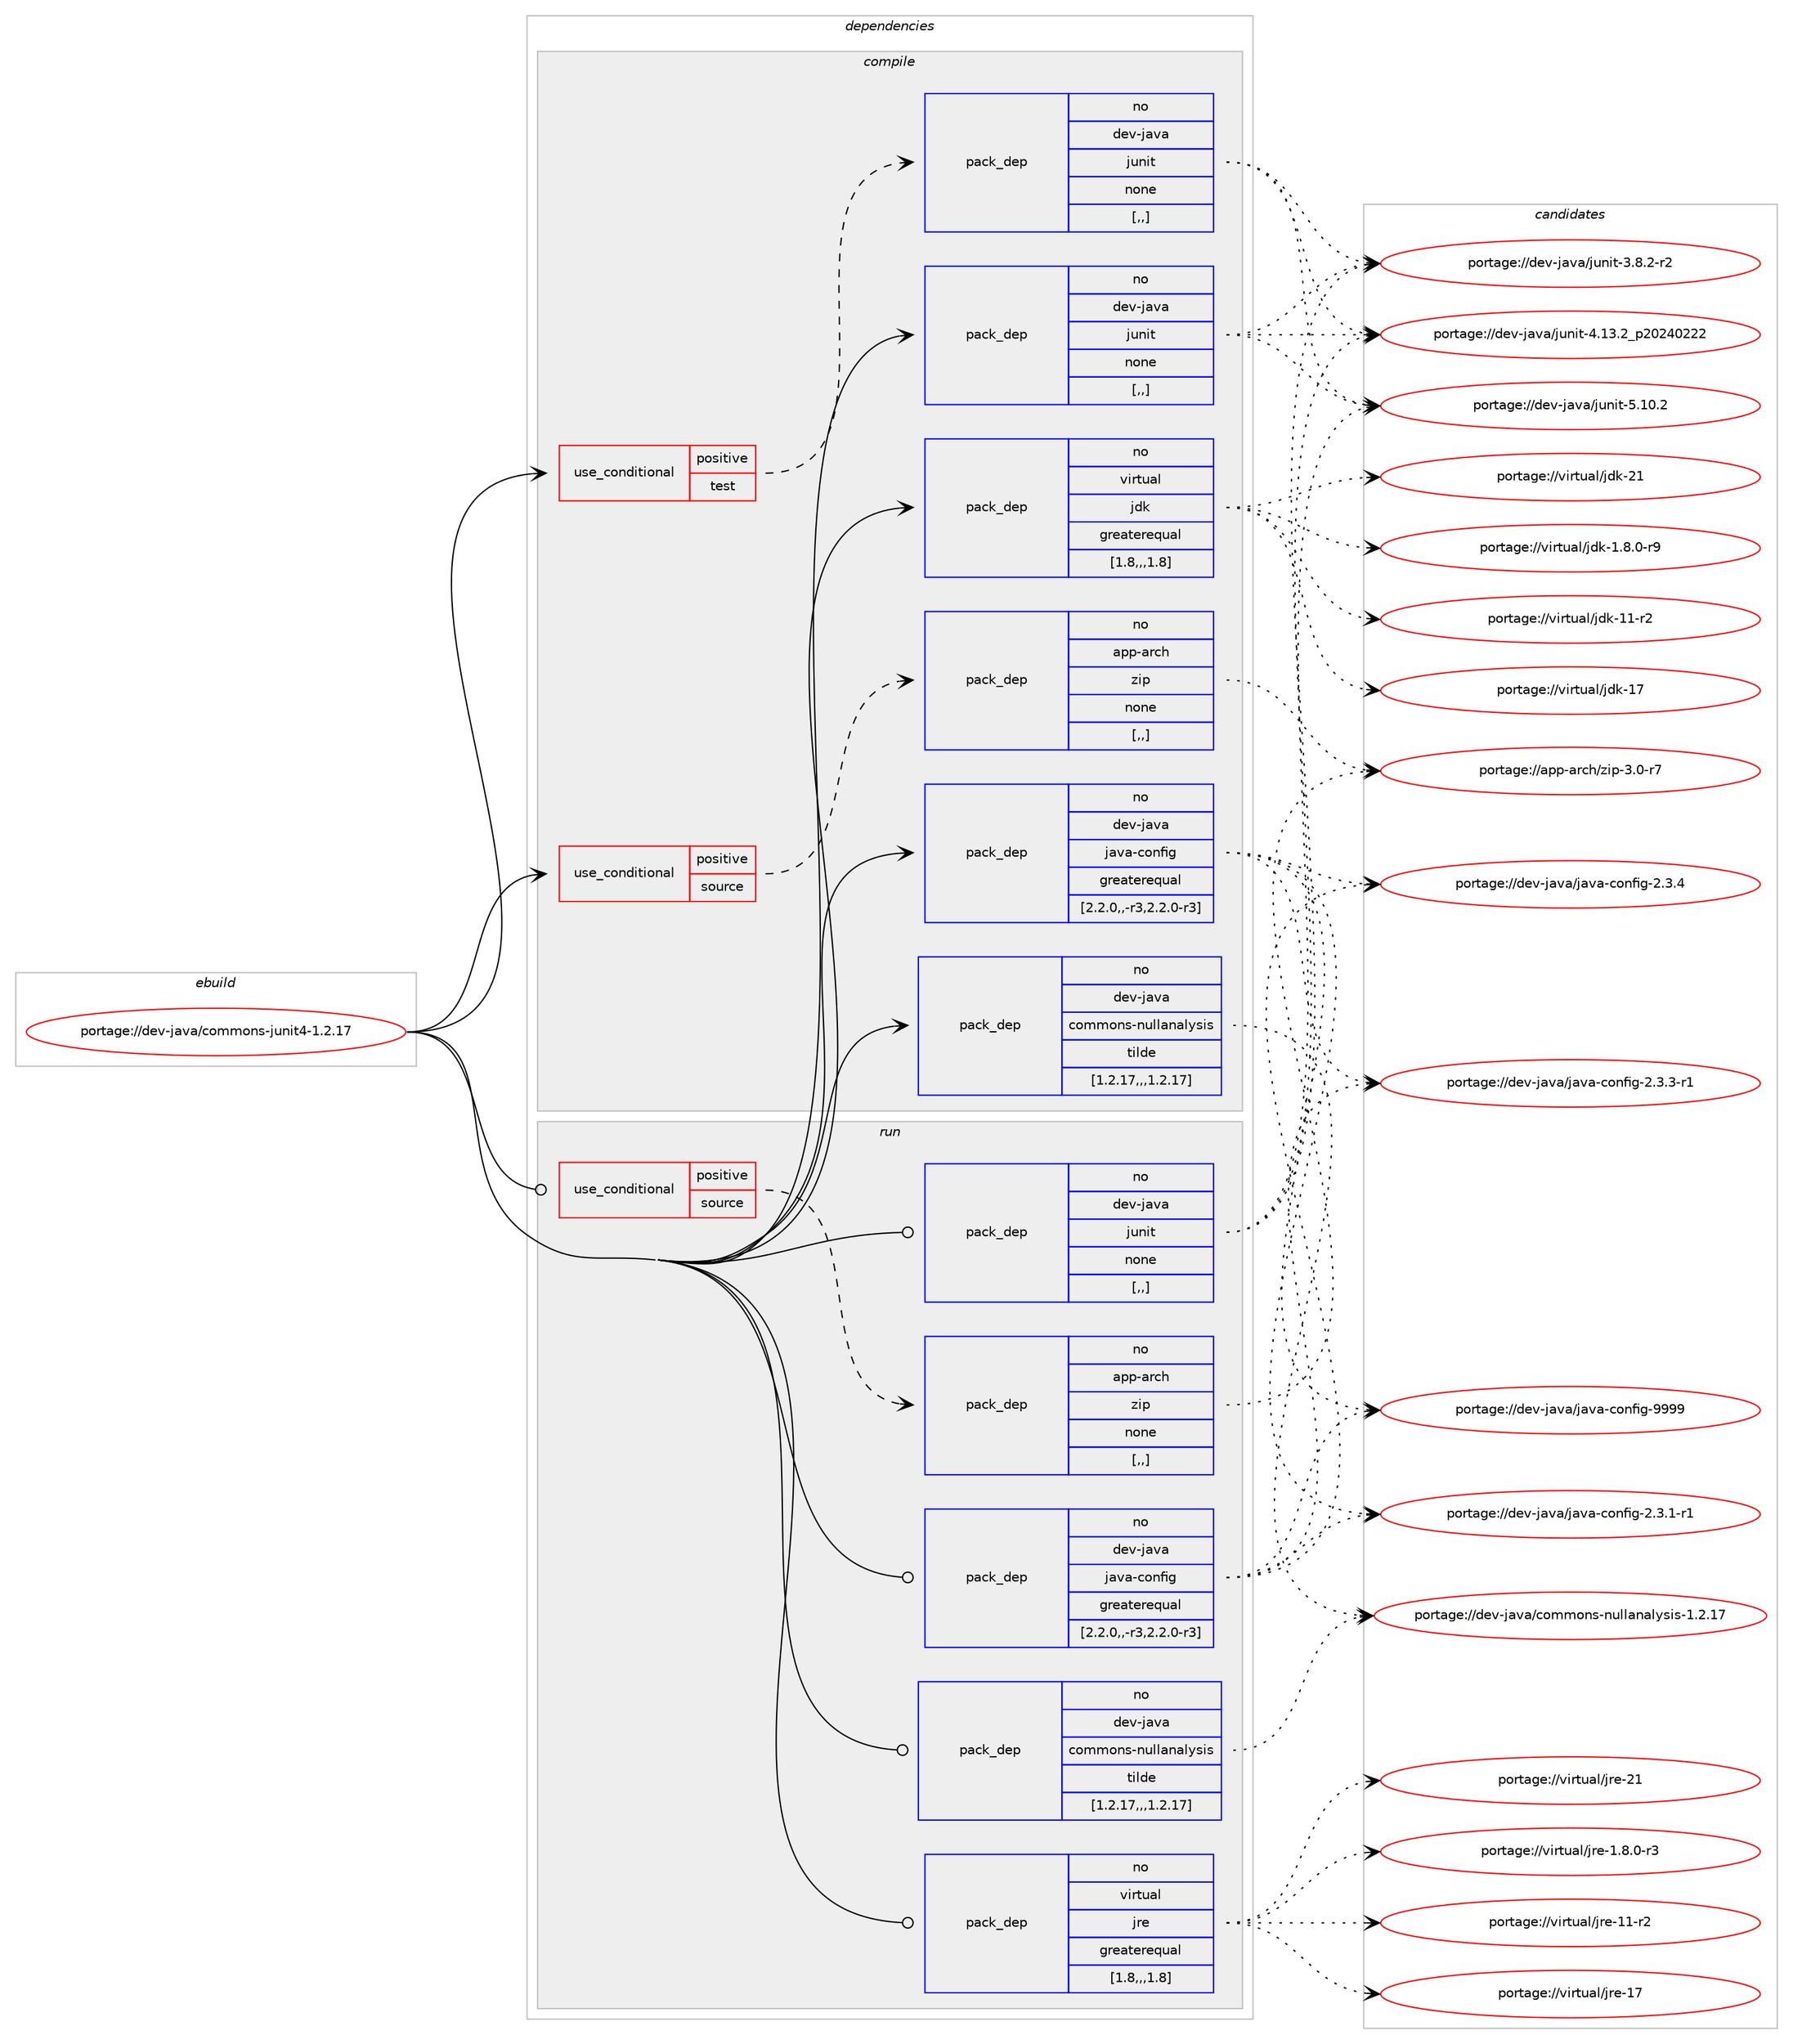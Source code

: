 digraph prolog {

# *************
# Graph options
# *************

newrank=true;
concentrate=true;
compound=true;
graph [rankdir=LR,fontname=Helvetica,fontsize=10,ranksep=1.5];#, ranksep=2.5, nodesep=0.2];
edge  [arrowhead=vee];
node  [fontname=Helvetica,fontsize=10];

# **********
# The ebuild
# **********

subgraph cluster_leftcol {
color=gray;
rank=same;
label=<<i>ebuild</i>>;
id [label="portage://dev-java/commons-junit4-1.2.17", color=red, width=4, href="../dev-java/commons-junit4-1.2.17.svg"];
}

# ****************
# The dependencies
# ****************

subgraph cluster_midcol {
color=gray;
label=<<i>dependencies</i>>;
subgraph cluster_compile {
fillcolor="#eeeeee";
style=filled;
label=<<i>compile</i>>;
subgraph cond20984 {
dependency91062 [label=<<TABLE BORDER="0" CELLBORDER="1" CELLSPACING="0" CELLPADDING="4"><TR><TD ROWSPAN="3" CELLPADDING="10">use_conditional</TD></TR><TR><TD>positive</TD></TR><TR><TD>source</TD></TR></TABLE>>, shape=none, color=red];
subgraph pack69054 {
dependency91063 [label=<<TABLE BORDER="0" CELLBORDER="1" CELLSPACING="0" CELLPADDING="4" WIDTH="220"><TR><TD ROWSPAN="6" CELLPADDING="30">pack_dep</TD></TR><TR><TD WIDTH="110">no</TD></TR><TR><TD>app-arch</TD></TR><TR><TD>zip</TD></TR><TR><TD>none</TD></TR><TR><TD>[,,]</TD></TR></TABLE>>, shape=none, color=blue];
}
dependency91062:e -> dependency91063:w [weight=20,style="dashed",arrowhead="vee"];
}
id:e -> dependency91062:w [weight=20,style="solid",arrowhead="vee"];
subgraph cond20985 {
dependency91064 [label=<<TABLE BORDER="0" CELLBORDER="1" CELLSPACING="0" CELLPADDING="4"><TR><TD ROWSPAN="3" CELLPADDING="10">use_conditional</TD></TR><TR><TD>positive</TD></TR><TR><TD>test</TD></TR></TABLE>>, shape=none, color=red];
subgraph pack69055 {
dependency91065 [label=<<TABLE BORDER="0" CELLBORDER="1" CELLSPACING="0" CELLPADDING="4" WIDTH="220"><TR><TD ROWSPAN="6" CELLPADDING="30">pack_dep</TD></TR><TR><TD WIDTH="110">no</TD></TR><TR><TD>dev-java</TD></TR><TR><TD>junit</TD></TR><TR><TD>none</TD></TR><TR><TD>[,,]</TD></TR></TABLE>>, shape=none, color=blue];
}
dependency91064:e -> dependency91065:w [weight=20,style="dashed",arrowhead="vee"];
}
id:e -> dependency91064:w [weight=20,style="solid",arrowhead="vee"];
subgraph pack69056 {
dependency91066 [label=<<TABLE BORDER="0" CELLBORDER="1" CELLSPACING="0" CELLPADDING="4" WIDTH="220"><TR><TD ROWSPAN="6" CELLPADDING="30">pack_dep</TD></TR><TR><TD WIDTH="110">no</TD></TR><TR><TD>dev-java</TD></TR><TR><TD>commons-nullanalysis</TD></TR><TR><TD>tilde</TD></TR><TR><TD>[1.2.17,,,1.2.17]</TD></TR></TABLE>>, shape=none, color=blue];
}
id:e -> dependency91066:w [weight=20,style="solid",arrowhead="vee"];
subgraph pack69057 {
dependency91067 [label=<<TABLE BORDER="0" CELLBORDER="1" CELLSPACING="0" CELLPADDING="4" WIDTH="220"><TR><TD ROWSPAN="6" CELLPADDING="30">pack_dep</TD></TR><TR><TD WIDTH="110">no</TD></TR><TR><TD>dev-java</TD></TR><TR><TD>java-config</TD></TR><TR><TD>greaterequal</TD></TR><TR><TD>[2.2.0,,-r3,2.2.0-r3]</TD></TR></TABLE>>, shape=none, color=blue];
}
id:e -> dependency91067:w [weight=20,style="solid",arrowhead="vee"];
subgraph pack69058 {
dependency91068 [label=<<TABLE BORDER="0" CELLBORDER="1" CELLSPACING="0" CELLPADDING="4" WIDTH="220"><TR><TD ROWSPAN="6" CELLPADDING="30">pack_dep</TD></TR><TR><TD WIDTH="110">no</TD></TR><TR><TD>dev-java</TD></TR><TR><TD>junit</TD></TR><TR><TD>none</TD></TR><TR><TD>[,,]</TD></TR></TABLE>>, shape=none, color=blue];
}
id:e -> dependency91068:w [weight=20,style="solid",arrowhead="vee"];
subgraph pack69059 {
dependency91069 [label=<<TABLE BORDER="0" CELLBORDER="1" CELLSPACING="0" CELLPADDING="4" WIDTH="220"><TR><TD ROWSPAN="6" CELLPADDING="30">pack_dep</TD></TR><TR><TD WIDTH="110">no</TD></TR><TR><TD>virtual</TD></TR><TR><TD>jdk</TD></TR><TR><TD>greaterequal</TD></TR><TR><TD>[1.8,,,1.8]</TD></TR></TABLE>>, shape=none, color=blue];
}
id:e -> dependency91069:w [weight=20,style="solid",arrowhead="vee"];
}
subgraph cluster_compileandrun {
fillcolor="#eeeeee";
style=filled;
label=<<i>compile and run</i>>;
}
subgraph cluster_run {
fillcolor="#eeeeee";
style=filled;
label=<<i>run</i>>;
subgraph cond20986 {
dependency91070 [label=<<TABLE BORDER="0" CELLBORDER="1" CELLSPACING="0" CELLPADDING="4"><TR><TD ROWSPAN="3" CELLPADDING="10">use_conditional</TD></TR><TR><TD>positive</TD></TR><TR><TD>source</TD></TR></TABLE>>, shape=none, color=red];
subgraph pack69060 {
dependency91071 [label=<<TABLE BORDER="0" CELLBORDER="1" CELLSPACING="0" CELLPADDING="4" WIDTH="220"><TR><TD ROWSPAN="6" CELLPADDING="30">pack_dep</TD></TR><TR><TD WIDTH="110">no</TD></TR><TR><TD>app-arch</TD></TR><TR><TD>zip</TD></TR><TR><TD>none</TD></TR><TR><TD>[,,]</TD></TR></TABLE>>, shape=none, color=blue];
}
dependency91070:e -> dependency91071:w [weight=20,style="dashed",arrowhead="vee"];
}
id:e -> dependency91070:w [weight=20,style="solid",arrowhead="odot"];
subgraph pack69061 {
dependency91072 [label=<<TABLE BORDER="0" CELLBORDER="1" CELLSPACING="0" CELLPADDING="4" WIDTH="220"><TR><TD ROWSPAN="6" CELLPADDING="30">pack_dep</TD></TR><TR><TD WIDTH="110">no</TD></TR><TR><TD>dev-java</TD></TR><TR><TD>commons-nullanalysis</TD></TR><TR><TD>tilde</TD></TR><TR><TD>[1.2.17,,,1.2.17]</TD></TR></TABLE>>, shape=none, color=blue];
}
id:e -> dependency91072:w [weight=20,style="solid",arrowhead="odot"];
subgraph pack69062 {
dependency91073 [label=<<TABLE BORDER="0" CELLBORDER="1" CELLSPACING="0" CELLPADDING="4" WIDTH="220"><TR><TD ROWSPAN="6" CELLPADDING="30">pack_dep</TD></TR><TR><TD WIDTH="110">no</TD></TR><TR><TD>dev-java</TD></TR><TR><TD>java-config</TD></TR><TR><TD>greaterequal</TD></TR><TR><TD>[2.2.0,,-r3,2.2.0-r3]</TD></TR></TABLE>>, shape=none, color=blue];
}
id:e -> dependency91073:w [weight=20,style="solid",arrowhead="odot"];
subgraph pack69063 {
dependency91074 [label=<<TABLE BORDER="0" CELLBORDER="1" CELLSPACING="0" CELLPADDING="4" WIDTH="220"><TR><TD ROWSPAN="6" CELLPADDING="30">pack_dep</TD></TR><TR><TD WIDTH="110">no</TD></TR><TR><TD>dev-java</TD></TR><TR><TD>junit</TD></TR><TR><TD>none</TD></TR><TR><TD>[,,]</TD></TR></TABLE>>, shape=none, color=blue];
}
id:e -> dependency91074:w [weight=20,style="solid",arrowhead="odot"];
subgraph pack69064 {
dependency91075 [label=<<TABLE BORDER="0" CELLBORDER="1" CELLSPACING="0" CELLPADDING="4" WIDTH="220"><TR><TD ROWSPAN="6" CELLPADDING="30">pack_dep</TD></TR><TR><TD WIDTH="110">no</TD></TR><TR><TD>virtual</TD></TR><TR><TD>jre</TD></TR><TR><TD>greaterequal</TD></TR><TR><TD>[1.8,,,1.8]</TD></TR></TABLE>>, shape=none, color=blue];
}
id:e -> dependency91075:w [weight=20,style="solid",arrowhead="odot"];
}
}

# **************
# The candidates
# **************

subgraph cluster_choices {
rank=same;
color=gray;
label=<<i>candidates</i>>;

subgraph choice69054 {
color=black;
nodesep=1;
choice9711211245971149910447122105112455146484511455 [label="portage://app-arch/zip-3.0-r7", color=red, width=4,href="../app-arch/zip-3.0-r7.svg"];
dependency91063:e -> choice9711211245971149910447122105112455146484511455:w [style=dotted,weight="100"];
}
subgraph choice69055 {
color=black;
nodesep=1;
choice100101118451069711897471061171101051164551465646504511450 [label="portage://dev-java/junit-3.8.2-r2", color=red, width=4,href="../dev-java/junit-3.8.2-r2.svg"];
choice1001011184510697118974710611711010511645524649514650951125048505248505050 [label="portage://dev-java/junit-4.13.2_p20240222", color=red, width=4,href="../dev-java/junit-4.13.2_p20240222.svg"];
choice1001011184510697118974710611711010511645534649484650 [label="portage://dev-java/junit-5.10.2", color=red, width=4,href="../dev-java/junit-5.10.2.svg"];
dependency91065:e -> choice100101118451069711897471061171101051164551465646504511450:w [style=dotted,weight="100"];
dependency91065:e -> choice1001011184510697118974710611711010511645524649514650951125048505248505050:w [style=dotted,weight="100"];
dependency91065:e -> choice1001011184510697118974710611711010511645534649484650:w [style=dotted,weight="100"];
}
subgraph choice69056 {
color=black;
nodesep=1;
choice100101118451069711897479911110910911111011545110117108108971109710812111510511545494650464955 [label="portage://dev-java/commons-nullanalysis-1.2.17", color=red, width=4,href="../dev-java/commons-nullanalysis-1.2.17.svg"];
dependency91066:e -> choice100101118451069711897479911110910911111011545110117108108971109710812111510511545494650464955:w [style=dotted,weight="100"];
}
subgraph choice69057 {
color=black;
nodesep=1;
choice10010111845106971189747106971189745991111101021051034550465146494511449 [label="portage://dev-java/java-config-2.3.1-r1", color=red, width=4,href="../dev-java/java-config-2.3.1-r1.svg"];
choice10010111845106971189747106971189745991111101021051034550465146514511449 [label="portage://dev-java/java-config-2.3.3-r1", color=red, width=4,href="../dev-java/java-config-2.3.3-r1.svg"];
choice1001011184510697118974710697118974599111110102105103455046514652 [label="portage://dev-java/java-config-2.3.4", color=red, width=4,href="../dev-java/java-config-2.3.4.svg"];
choice10010111845106971189747106971189745991111101021051034557575757 [label="portage://dev-java/java-config-9999", color=red, width=4,href="../dev-java/java-config-9999.svg"];
dependency91067:e -> choice10010111845106971189747106971189745991111101021051034550465146494511449:w [style=dotted,weight="100"];
dependency91067:e -> choice10010111845106971189747106971189745991111101021051034550465146514511449:w [style=dotted,weight="100"];
dependency91067:e -> choice1001011184510697118974710697118974599111110102105103455046514652:w [style=dotted,weight="100"];
dependency91067:e -> choice10010111845106971189747106971189745991111101021051034557575757:w [style=dotted,weight="100"];
}
subgraph choice69058 {
color=black;
nodesep=1;
choice100101118451069711897471061171101051164551465646504511450 [label="portage://dev-java/junit-3.8.2-r2", color=red, width=4,href="../dev-java/junit-3.8.2-r2.svg"];
choice1001011184510697118974710611711010511645524649514650951125048505248505050 [label="portage://dev-java/junit-4.13.2_p20240222", color=red, width=4,href="../dev-java/junit-4.13.2_p20240222.svg"];
choice1001011184510697118974710611711010511645534649484650 [label="portage://dev-java/junit-5.10.2", color=red, width=4,href="../dev-java/junit-5.10.2.svg"];
dependency91068:e -> choice100101118451069711897471061171101051164551465646504511450:w [style=dotted,weight="100"];
dependency91068:e -> choice1001011184510697118974710611711010511645524649514650951125048505248505050:w [style=dotted,weight="100"];
dependency91068:e -> choice1001011184510697118974710611711010511645534649484650:w [style=dotted,weight="100"];
}
subgraph choice69059 {
color=black;
nodesep=1;
choice11810511411611797108471061001074549465646484511457 [label="portage://virtual/jdk-1.8.0-r9", color=red, width=4,href="../virtual/jdk-1.8.0-r9.svg"];
choice11810511411611797108471061001074549494511450 [label="portage://virtual/jdk-11-r2", color=red, width=4,href="../virtual/jdk-11-r2.svg"];
choice1181051141161179710847106100107454955 [label="portage://virtual/jdk-17", color=red, width=4,href="../virtual/jdk-17.svg"];
choice1181051141161179710847106100107455049 [label="portage://virtual/jdk-21", color=red, width=4,href="../virtual/jdk-21.svg"];
dependency91069:e -> choice11810511411611797108471061001074549465646484511457:w [style=dotted,weight="100"];
dependency91069:e -> choice11810511411611797108471061001074549494511450:w [style=dotted,weight="100"];
dependency91069:e -> choice1181051141161179710847106100107454955:w [style=dotted,weight="100"];
dependency91069:e -> choice1181051141161179710847106100107455049:w [style=dotted,weight="100"];
}
subgraph choice69060 {
color=black;
nodesep=1;
choice9711211245971149910447122105112455146484511455 [label="portage://app-arch/zip-3.0-r7", color=red, width=4,href="../app-arch/zip-3.0-r7.svg"];
dependency91071:e -> choice9711211245971149910447122105112455146484511455:w [style=dotted,weight="100"];
}
subgraph choice69061 {
color=black;
nodesep=1;
choice100101118451069711897479911110910911111011545110117108108971109710812111510511545494650464955 [label="portage://dev-java/commons-nullanalysis-1.2.17", color=red, width=4,href="../dev-java/commons-nullanalysis-1.2.17.svg"];
dependency91072:e -> choice100101118451069711897479911110910911111011545110117108108971109710812111510511545494650464955:w [style=dotted,weight="100"];
}
subgraph choice69062 {
color=black;
nodesep=1;
choice10010111845106971189747106971189745991111101021051034550465146494511449 [label="portage://dev-java/java-config-2.3.1-r1", color=red, width=4,href="../dev-java/java-config-2.3.1-r1.svg"];
choice10010111845106971189747106971189745991111101021051034550465146514511449 [label="portage://dev-java/java-config-2.3.3-r1", color=red, width=4,href="../dev-java/java-config-2.3.3-r1.svg"];
choice1001011184510697118974710697118974599111110102105103455046514652 [label="portage://dev-java/java-config-2.3.4", color=red, width=4,href="../dev-java/java-config-2.3.4.svg"];
choice10010111845106971189747106971189745991111101021051034557575757 [label="portage://dev-java/java-config-9999", color=red, width=4,href="../dev-java/java-config-9999.svg"];
dependency91073:e -> choice10010111845106971189747106971189745991111101021051034550465146494511449:w [style=dotted,weight="100"];
dependency91073:e -> choice10010111845106971189747106971189745991111101021051034550465146514511449:w [style=dotted,weight="100"];
dependency91073:e -> choice1001011184510697118974710697118974599111110102105103455046514652:w [style=dotted,weight="100"];
dependency91073:e -> choice10010111845106971189747106971189745991111101021051034557575757:w [style=dotted,weight="100"];
}
subgraph choice69063 {
color=black;
nodesep=1;
choice100101118451069711897471061171101051164551465646504511450 [label="portage://dev-java/junit-3.8.2-r2", color=red, width=4,href="../dev-java/junit-3.8.2-r2.svg"];
choice1001011184510697118974710611711010511645524649514650951125048505248505050 [label="portage://dev-java/junit-4.13.2_p20240222", color=red, width=4,href="../dev-java/junit-4.13.2_p20240222.svg"];
choice1001011184510697118974710611711010511645534649484650 [label="portage://dev-java/junit-5.10.2", color=red, width=4,href="../dev-java/junit-5.10.2.svg"];
dependency91074:e -> choice100101118451069711897471061171101051164551465646504511450:w [style=dotted,weight="100"];
dependency91074:e -> choice1001011184510697118974710611711010511645524649514650951125048505248505050:w [style=dotted,weight="100"];
dependency91074:e -> choice1001011184510697118974710611711010511645534649484650:w [style=dotted,weight="100"];
}
subgraph choice69064 {
color=black;
nodesep=1;
choice11810511411611797108471061141014549465646484511451 [label="portage://virtual/jre-1.8.0-r3", color=red, width=4,href="../virtual/jre-1.8.0-r3.svg"];
choice11810511411611797108471061141014549494511450 [label="portage://virtual/jre-11-r2", color=red, width=4,href="../virtual/jre-11-r2.svg"];
choice1181051141161179710847106114101454955 [label="portage://virtual/jre-17", color=red, width=4,href="../virtual/jre-17.svg"];
choice1181051141161179710847106114101455049 [label="portage://virtual/jre-21", color=red, width=4,href="../virtual/jre-21.svg"];
dependency91075:e -> choice11810511411611797108471061141014549465646484511451:w [style=dotted,weight="100"];
dependency91075:e -> choice11810511411611797108471061141014549494511450:w [style=dotted,weight="100"];
dependency91075:e -> choice1181051141161179710847106114101454955:w [style=dotted,weight="100"];
dependency91075:e -> choice1181051141161179710847106114101455049:w [style=dotted,weight="100"];
}
}

}
